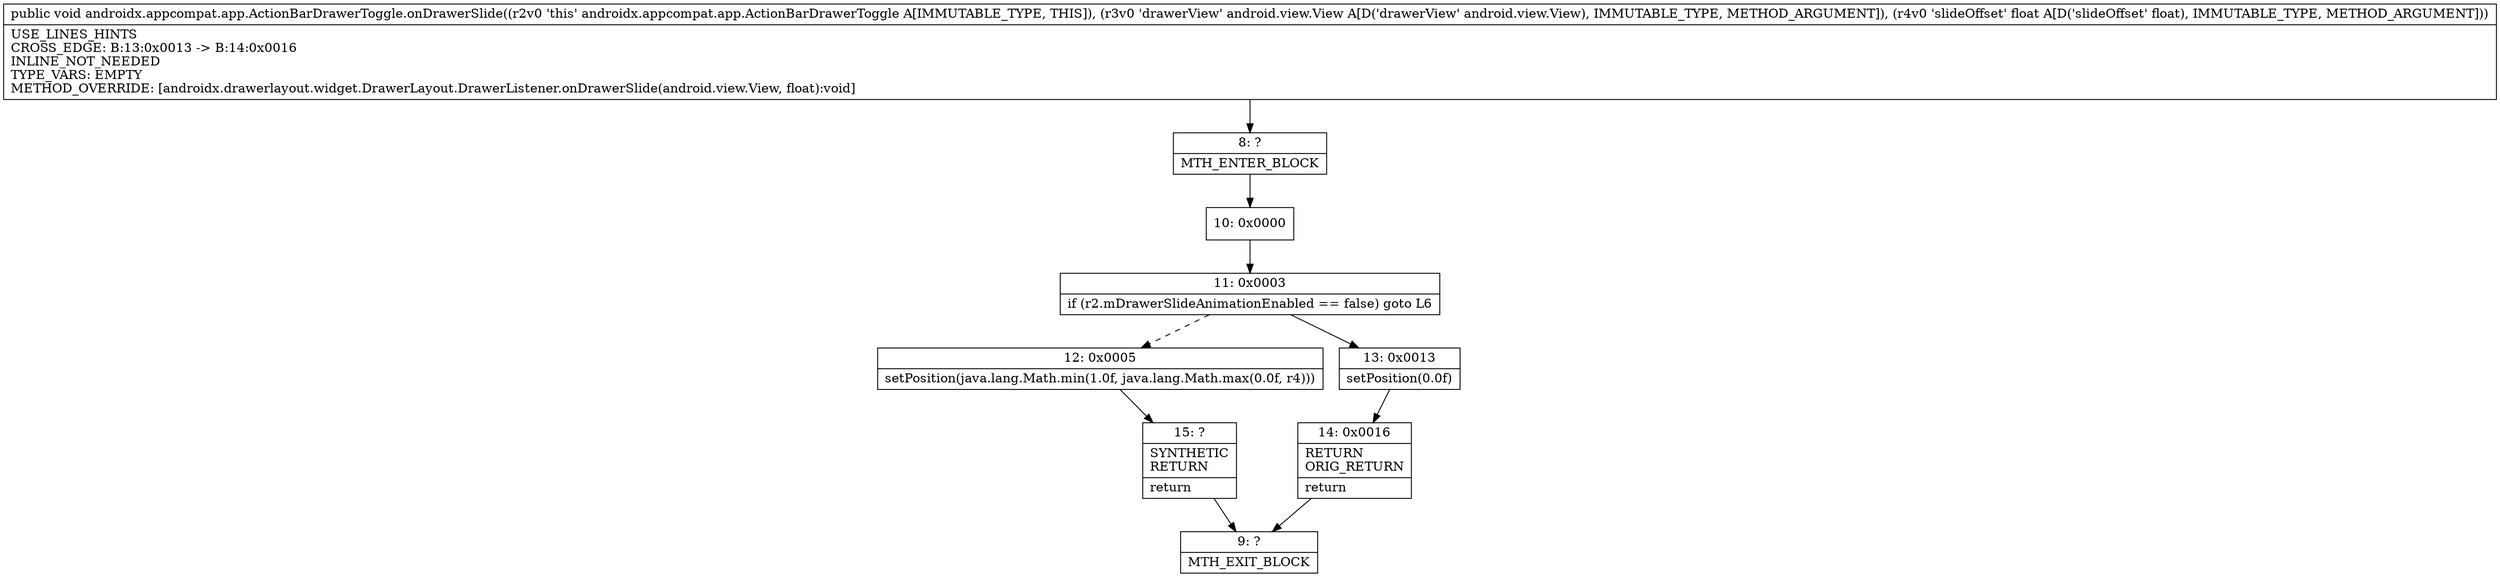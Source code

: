 digraph "CFG forandroidx.appcompat.app.ActionBarDrawerToggle.onDrawerSlide(Landroid\/view\/View;F)V" {
Node_8 [shape=record,label="{8\:\ ?|MTH_ENTER_BLOCK\l}"];
Node_10 [shape=record,label="{10\:\ 0x0000}"];
Node_11 [shape=record,label="{11\:\ 0x0003|if (r2.mDrawerSlideAnimationEnabled == false) goto L6\l}"];
Node_12 [shape=record,label="{12\:\ 0x0005|setPosition(java.lang.Math.min(1.0f, java.lang.Math.max(0.0f, r4)))\l}"];
Node_15 [shape=record,label="{15\:\ ?|SYNTHETIC\lRETURN\l|return\l}"];
Node_9 [shape=record,label="{9\:\ ?|MTH_EXIT_BLOCK\l}"];
Node_13 [shape=record,label="{13\:\ 0x0013|setPosition(0.0f)\l}"];
Node_14 [shape=record,label="{14\:\ 0x0016|RETURN\lORIG_RETURN\l|return\l}"];
MethodNode[shape=record,label="{public void androidx.appcompat.app.ActionBarDrawerToggle.onDrawerSlide((r2v0 'this' androidx.appcompat.app.ActionBarDrawerToggle A[IMMUTABLE_TYPE, THIS]), (r3v0 'drawerView' android.view.View A[D('drawerView' android.view.View), IMMUTABLE_TYPE, METHOD_ARGUMENT]), (r4v0 'slideOffset' float A[D('slideOffset' float), IMMUTABLE_TYPE, METHOD_ARGUMENT]))  | USE_LINES_HINTS\lCROSS_EDGE: B:13:0x0013 \-\> B:14:0x0016\lINLINE_NOT_NEEDED\lTYPE_VARS: EMPTY\lMETHOD_OVERRIDE: [androidx.drawerlayout.widget.DrawerLayout.DrawerListener.onDrawerSlide(android.view.View, float):void]\l}"];
MethodNode -> Node_8;Node_8 -> Node_10;
Node_10 -> Node_11;
Node_11 -> Node_12[style=dashed];
Node_11 -> Node_13;
Node_12 -> Node_15;
Node_15 -> Node_9;
Node_13 -> Node_14;
Node_14 -> Node_9;
}

